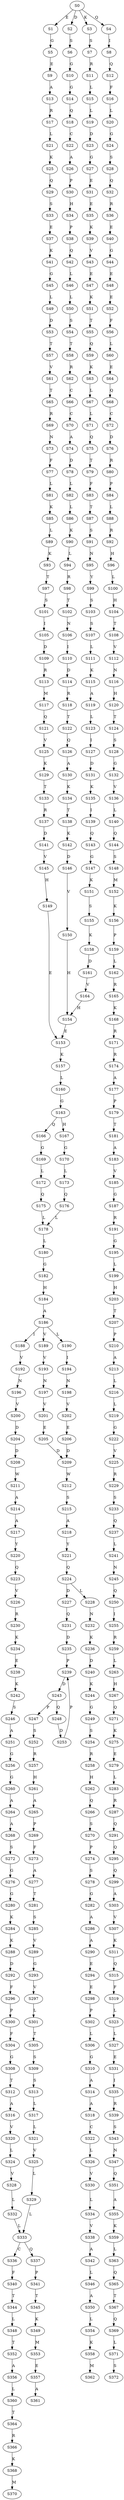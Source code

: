 strict digraph  {
	S0 -> S1 [ label = E ];
	S0 -> S2 [ label = D ];
	S0 -> S3 [ label = K ];
	S0 -> S4 [ label = Q ];
	S1 -> S5 [ label = G ];
	S2 -> S6 [ label = S ];
	S3 -> S7 [ label = S ];
	S4 -> S8 [ label = I ];
	S5 -> S9 [ label = E ];
	S6 -> S10 [ label = G ];
	S7 -> S11 [ label = R ];
	S8 -> S12 [ label = Q ];
	S9 -> S13 [ label = A ];
	S10 -> S14 [ label = G ];
	S11 -> S15 [ label = L ];
	S12 -> S16 [ label = F ];
	S13 -> S17 [ label = R ];
	S14 -> S18 [ label = Q ];
	S15 -> S19 [ label = L ];
	S16 -> S20 [ label = L ];
	S17 -> S21 [ label = L ];
	S18 -> S22 [ label = C ];
	S19 -> S23 [ label = D ];
	S20 -> S24 [ label = G ];
	S21 -> S25 [ label = K ];
	S22 -> S26 [ label = A ];
	S23 -> S27 [ label = G ];
	S24 -> S28 [ label = S ];
	S25 -> S29 [ label = Q ];
	S26 -> S30 [ label = P ];
	S27 -> S31 [ label = E ];
	S28 -> S32 [ label = Q ];
	S29 -> S33 [ label = S ];
	S30 -> S34 [ label = H ];
	S31 -> S35 [ label = E ];
	S32 -> S36 [ label = R ];
	S33 -> S37 [ label = E ];
	S34 -> S38 [ label = P ];
	S35 -> S39 [ label = K ];
	S36 -> S40 [ label = E ];
	S37 -> S41 [ label = K ];
	S38 -> S42 [ label = Q ];
	S39 -> S43 [ label = V ];
	S40 -> S44 [ label = G ];
	S41 -> S45 [ label = G ];
	S42 -> S46 [ label = L ];
	S43 -> S47 [ label = E ];
	S44 -> S48 [ label = E ];
	S45 -> S49 [ label = L ];
	S46 -> S50 [ label = L ];
	S47 -> S51 [ label = K ];
	S48 -> S52 [ label = E ];
	S49 -> S53 [ label = D ];
	S50 -> S54 [ label = S ];
	S51 -> S55 [ label = T ];
	S52 -> S56 [ label = F ];
	S53 -> S57 [ label = T ];
	S54 -> S58 [ label = T ];
	S55 -> S59 [ label = Q ];
	S56 -> S60 [ label = L ];
	S57 -> S61 [ label = V ];
	S58 -> S62 [ label = R ];
	S59 -> S63 [ label = K ];
	S60 -> S64 [ label = E ];
	S61 -> S65 [ label = T ];
	S62 -> S66 [ label = C ];
	S63 -> S67 [ label = L ];
	S64 -> S68 [ label = Q ];
	S65 -> S69 [ label = R ];
	S66 -> S70 [ label = C ];
	S67 -> S71 [ label = L ];
	S68 -> S72 [ label = C ];
	S69 -> S73 [ label = N ];
	S70 -> S74 [ label = A ];
	S71 -> S75 [ label = Q ];
	S72 -> S76 [ label = D ];
	S73 -> S77 [ label = F ];
	S74 -> S78 [ label = D ];
	S75 -> S79 [ label = T ];
	S76 -> S80 [ label = R ];
	S77 -> S81 [ label = L ];
	S78 -> S82 [ label = L ];
	S79 -> S83 [ label = F ];
	S80 -> S84 [ label = P ];
	S81 -> S85 [ label = K ];
	S82 -> S86 [ label = L ];
	S83 -> S87 [ label = T ];
	S84 -> S88 [ label = L ];
	S85 -> S89 [ label = L ];
	S86 -> S90 [ label = K ];
	S87 -> S91 [ label = S ];
	S88 -> S92 [ label = R ];
	S89 -> S93 [ label = K ];
	S90 -> S94 [ label = L ];
	S91 -> S95 [ label = N ];
	S92 -> S96 [ label = H ];
	S93 -> S97 [ label = T ];
	S94 -> S98 [ label = R ];
	S95 -> S99 [ label = Y ];
	S96 -> S100 [ label = L ];
	S97 -> S101 [ label = S ];
	S98 -> S102 [ label = T ];
	S99 -> S103 [ label = S ];
	S100 -> S104 [ label = H ];
	S101 -> S105 [ label = I ];
	S102 -> S106 [ label = N ];
	S103 -> S107 [ label = S ];
	S104 -> S108 [ label = T ];
	S105 -> S109 [ label = D ];
	S106 -> S110 [ label = I ];
	S107 -> S111 [ label = L ];
	S108 -> S112 [ label = V ];
	S109 -> S113 [ label = R ];
	S110 -> S114 [ label = D ];
	S111 -> S115 [ label = K ];
	S112 -> S116 [ label = N ];
	S113 -> S117 [ label = M ];
	S114 -> S118 [ label = R ];
	S115 -> S119 [ label = A ];
	S116 -> S120 [ label = H ];
	S117 -> S121 [ label = Q ];
	S118 -> S122 [ label = T ];
	S119 -> S123 [ label = L ];
	S120 -> S124 [ label = T ];
	S121 -> S125 [ label = V ];
	S122 -> S126 [ label = Q ];
	S123 -> S127 [ label = I ];
	S124 -> S128 [ label = S ];
	S125 -> S129 [ label = K ];
	S126 -> S130 [ label = A ];
	S127 -> S131 [ label = D ];
	S128 -> S132 [ label = G ];
	S129 -> S133 [ label = T ];
	S130 -> S134 [ label = K ];
	S131 -> S135 [ label = K ];
	S132 -> S136 [ label = V ];
	S133 -> S137 [ label = R ];
	S134 -> S138 [ label = T ];
	S135 -> S139 [ label = I ];
	S136 -> S140 [ label = L ];
	S137 -> S141 [ label = D ];
	S138 -> S142 [ label = K ];
	S139 -> S143 [ label = Q ];
	S140 -> S144 [ label = Q ];
	S141 -> S145 [ label = V ];
	S142 -> S146 [ label = D ];
	S143 -> S147 [ label = G ];
	S144 -> S148 [ label = S ];
	S145 -> S149 [ label = H ];
	S146 -> S150 [ label = V ];
	S147 -> S151 [ label = K ];
	S148 -> S152 [ label = M ];
	S149 -> S153 [ label = E ];
	S150 -> S154 [ label = H ];
	S151 -> S155 [ label = S ];
	S152 -> S156 [ label = K ];
	S153 -> S157 [ label = K ];
	S154 -> S153 [ label = E ];
	S155 -> S158 [ label = K ];
	S156 -> S159 [ label = P ];
	S157 -> S160 [ label = L ];
	S158 -> S161 [ label = D ];
	S159 -> S162 [ label = L ];
	S160 -> S163 [ label = G ];
	S161 -> S164 [ label = V ];
	S162 -> S165 [ label = R ];
	S163 -> S166 [ label = Q ];
	S163 -> S167 [ label = H ];
	S164 -> S154 [ label = H ];
	S165 -> S168 [ label = K ];
	S166 -> S169 [ label = G ];
	S167 -> S170 [ label = G ];
	S168 -> S171 [ label = R ];
	S169 -> S172 [ label = L ];
	S170 -> S173 [ label = L ];
	S171 -> S174 [ label = R ];
	S172 -> S175 [ label = Q ];
	S173 -> S176 [ label = Q ];
	S174 -> S177 [ label = A ];
	S175 -> S178 [ label = L ];
	S176 -> S178 [ label = L ];
	S177 -> S179 [ label = P ];
	S178 -> S180 [ label = L ];
	S179 -> S181 [ label = T ];
	S180 -> S182 [ label = G ];
	S181 -> S183 [ label = A ];
	S182 -> S184 [ label = H ];
	S183 -> S185 [ label = V ];
	S184 -> S186 [ label = A ];
	S185 -> S187 [ label = G ];
	S186 -> S188 [ label = I ];
	S186 -> S189 [ label = V ];
	S186 -> S190 [ label = L ];
	S187 -> S191 [ label = R ];
	S188 -> S192 [ label = V ];
	S189 -> S193 [ label = V ];
	S190 -> S194 [ label = I ];
	S191 -> S195 [ label = G ];
	S192 -> S196 [ label = N ];
	S193 -> S197 [ label = N ];
	S194 -> S198 [ label = N ];
	S195 -> S199 [ label = L ];
	S196 -> S200 [ label = V ];
	S197 -> S201 [ label = V ];
	S198 -> S202 [ label = V ];
	S199 -> S203 [ label = H ];
	S200 -> S204 [ label = D ];
	S201 -> S205 [ label = E ];
	S202 -> S206 [ label = E ];
	S203 -> S207 [ label = T ];
	S204 -> S208 [ label = D ];
	S205 -> S209 [ label = D ];
	S206 -> S209 [ label = D ];
	S207 -> S210 [ label = P ];
	S208 -> S211 [ label = W ];
	S209 -> S212 [ label = W ];
	S210 -> S213 [ label = A ];
	S211 -> S214 [ label = A ];
	S212 -> S215 [ label = S ];
	S213 -> S216 [ label = L ];
	S214 -> S217 [ label = A ];
	S215 -> S218 [ label = A ];
	S216 -> S219 [ label = L ];
	S217 -> S220 [ label = Y ];
	S218 -> S221 [ label = Y ];
	S219 -> S222 [ label = G ];
	S220 -> S223 [ label = Q ];
	S221 -> S224 [ label = Q ];
	S222 -> S225 [ label = V ];
	S223 -> S226 [ label = V ];
	S224 -> S227 [ label = D ];
	S224 -> S228 [ label = L ];
	S225 -> S229 [ label = R ];
	S226 -> S230 [ label = R ];
	S227 -> S231 [ label = Q ];
	S228 -> S232 [ label = N ];
	S229 -> S233 [ label = S ];
	S230 -> S234 [ label = K ];
	S231 -> S235 [ label = D ];
	S232 -> S236 [ label = K ];
	S233 -> S237 [ label = Q ];
	S234 -> S238 [ label = E ];
	S235 -> S239 [ label = P ];
	S236 -> S240 [ label = D ];
	S237 -> S241 [ label = L ];
	S238 -> S242 [ label = K ];
	S239 -> S243 [ label = D ];
	S240 -> S244 [ label = K ];
	S241 -> S245 [ label = N ];
	S242 -> S246 [ label = S ];
	S243 -> S247 [ label = P ];
	S243 -> S248 [ label = Q ];
	S244 -> S249 [ label = G ];
	S245 -> S250 [ label = Q ];
	S246 -> S251 [ label = A ];
	S247 -> S252 [ label = S ];
	S248 -> S253 [ label = D ];
	S249 -> S254 [ label = S ];
	S250 -> S255 [ label = I ];
	S251 -> S256 [ label = G ];
	S252 -> S257 [ label = R ];
	S253 -> S239 [ label = P ];
	S254 -> S258 [ label = R ];
	S255 -> S259 [ label = R ];
	S256 -> S260 [ label = G ];
	S257 -> S261 [ label = H ];
	S258 -> S262 [ label = H ];
	S259 -> S263 [ label = L ];
	S260 -> S264 [ label = A ];
	S261 -> S265 [ label = A ];
	S262 -> S266 [ label = Q ];
	S263 -> S267 [ label = H ];
	S264 -> S268 [ label = A ];
	S265 -> S269 [ label = P ];
	S266 -> S270 [ label = S ];
	S267 -> S271 [ label = Q ];
	S268 -> S272 [ label = S ];
	S269 -> S273 [ label = F ];
	S270 -> S274 [ label = P ];
	S271 -> S275 [ label = K ];
	S272 -> S276 [ label = G ];
	S273 -> S277 [ label = A ];
	S274 -> S278 [ label = S ];
	S275 -> S279 [ label = E ];
	S276 -> S280 [ label = G ];
	S277 -> S281 [ label = T ];
	S278 -> S282 [ label = G ];
	S279 -> S283 [ label = L ];
	S280 -> S284 [ label = K ];
	S281 -> S285 [ label = S ];
	S282 -> S286 [ label = A ];
	S283 -> S287 [ label = R ];
	S284 -> S288 [ label = K ];
	S285 -> S289 [ label = V ];
	S286 -> S290 [ label = A ];
	S287 -> S291 [ label = Q ];
	S288 -> S292 [ label = D ];
	S289 -> S293 [ label = G ];
	S290 -> S294 [ label = E ];
	S291 -> S295 [ label = Q ];
	S292 -> S296 [ label = F ];
	S293 -> S297 [ label = V ];
	S294 -> S298 [ label = E ];
	S295 -> S299 [ label = Q ];
	S296 -> S300 [ label = P ];
	S297 -> S301 [ label = L ];
	S298 -> S302 [ label = P ];
	S299 -> S303 [ label = A ];
	S300 -> S304 [ label = F ];
	S301 -> S305 [ label = T ];
	S302 -> S306 [ label = L ];
	S303 -> S307 [ label = V ];
	S304 -> S308 [ label = G ];
	S305 -> S309 [ label = S ];
	S306 -> S310 [ label = G ];
	S307 -> S311 [ label = K ];
	S308 -> S312 [ label = T ];
	S309 -> S313 [ label = S ];
	S310 -> S314 [ label = A ];
	S311 -> S315 [ label = Q ];
	S312 -> S316 [ label = A ];
	S313 -> S317 [ label = L ];
	S314 -> S318 [ label = A ];
	S315 -> S319 [ label = F ];
	S316 -> S320 [ label = V ];
	S317 -> S321 [ label = L ];
	S318 -> S322 [ label = C ];
	S319 -> S323 [ label = L ];
	S320 -> S324 [ label = L ];
	S321 -> S325 [ label = V ];
	S322 -> S326 [ label = L ];
	S323 -> S327 [ label = L ];
	S324 -> S328 [ label = V ];
	S325 -> S329 [ label = L ];
	S326 -> S330 [ label = V ];
	S327 -> S331 [ label = E ];
	S328 -> S332 [ label = L ];
	S329 -> S333 [ label = L ];
	S330 -> S334 [ label = L ];
	S331 -> S335 [ label = I ];
	S332 -> S333 [ label = L ];
	S333 -> S336 [ label = C ];
	S333 -> S337 [ label = Q ];
	S334 -> S338 [ label = V ];
	S335 -> S339 [ label = R ];
	S336 -> S340 [ label = F ];
	S337 -> S341 [ label = P ];
	S338 -> S342 [ label = A ];
	S339 -> S343 [ label = S ];
	S340 -> S344 [ label = T ];
	S341 -> S345 [ label = T ];
	S342 -> S346 [ label = L ];
	S343 -> S347 [ label = N ];
	S344 -> S348 [ label = L ];
	S345 -> S349 [ label = K ];
	S346 -> S350 [ label = A ];
	S347 -> S351 [ label = Q ];
	S348 -> S352 [ label = T ];
	S349 -> S353 [ label = M ];
	S350 -> S354 [ label = L ];
	S351 -> S355 [ label = A ];
	S352 -> S356 [ label = A ];
	S353 -> S357 [ label = E ];
	S354 -> S358 [ label = K ];
	S355 -> S359 [ label = K ];
	S356 -> S360 [ label = L ];
	S357 -> S361 [ label = A ];
	S358 -> S362 [ label = M ];
	S359 -> S363 [ label = L ];
	S360 -> S364 [ label = T ];
	S363 -> S365 [ label = Q ];
	S364 -> S366 [ label = R ];
	S365 -> S367 [ label = T ];
	S366 -> S368 [ label = K ];
	S367 -> S369 [ label = Q ];
	S368 -> S370 [ label = M ];
	S369 -> S371 [ label = L ];
	S371 -> S372 [ label = S ];
}
